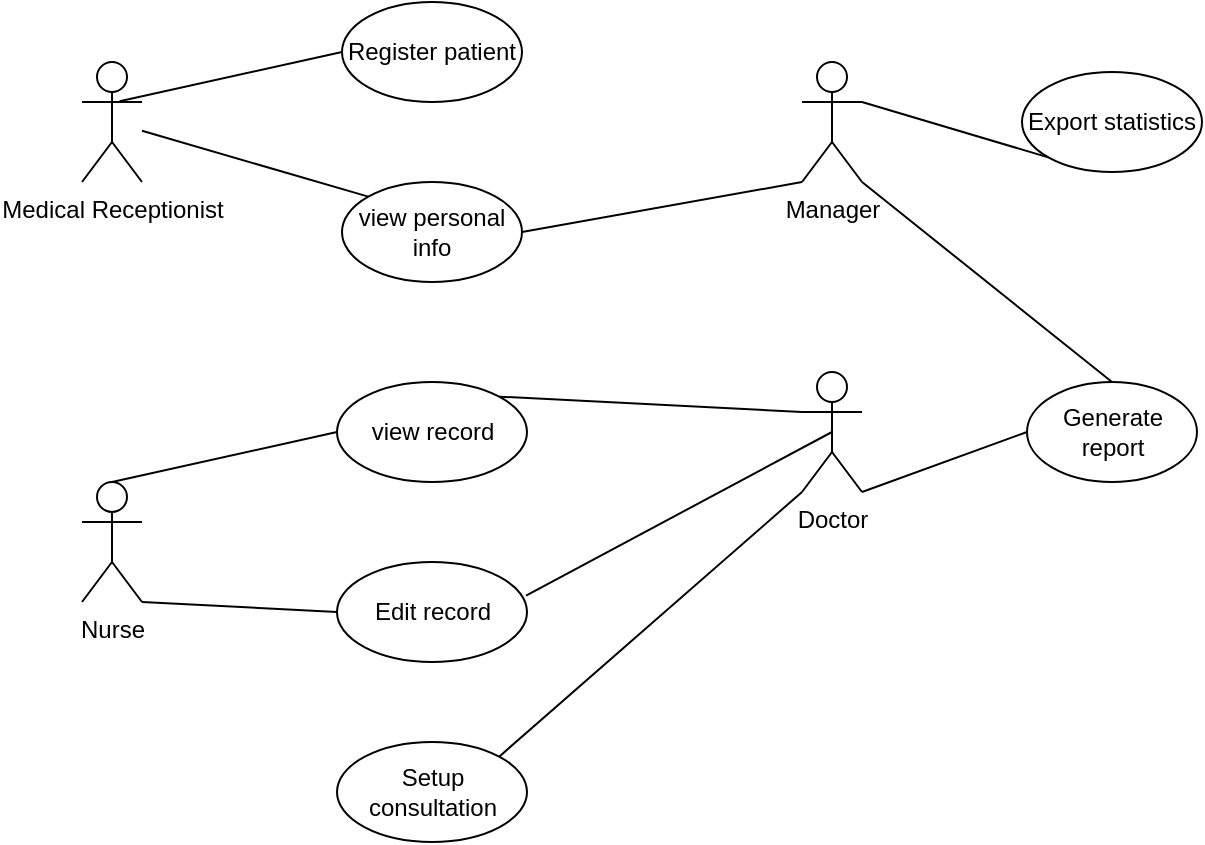 <mxfile version="22.1.3" type="device">
  <diagram name="Page-1" id="aaHlp559UeUDSrjoUWPf">
    <mxGraphModel dx="1050" dy="1634" grid="1" gridSize="10" guides="1" tooltips="1" connect="1" arrows="1" fold="1" page="1" pageScale="1" pageWidth="850" pageHeight="1100" math="0" shadow="0">
      <root>
        <mxCell id="0" />
        <mxCell id="1" parent="0" />
        <mxCell id="zYc2Jy9RmcQ4_rEFIINo-1" value="Medical Receptionist" style="shape=umlActor;verticalLabelPosition=bottom;verticalAlign=top;html=1;outlineConnect=0;" vertex="1" parent="1">
          <mxGeometry x="200" y="-500" width="30" height="60" as="geometry" />
        </mxCell>
        <mxCell id="zYc2Jy9RmcQ4_rEFIINo-2" value="Doctor" style="shape=umlActor;verticalLabelPosition=bottom;verticalAlign=top;html=1;outlineConnect=0;" vertex="1" parent="1">
          <mxGeometry x="560" y="-345" width="30" height="60" as="geometry" />
        </mxCell>
        <mxCell id="zYc2Jy9RmcQ4_rEFIINo-3" value="Manager" style="shape=umlActor;verticalLabelPosition=bottom;verticalAlign=top;html=1;outlineConnect=0;" vertex="1" parent="1">
          <mxGeometry x="560" y="-500" width="30" height="60" as="geometry" />
        </mxCell>
        <mxCell id="zYc2Jy9RmcQ4_rEFIINo-4" value="Nurse" style="shape=umlActor;verticalLabelPosition=bottom;verticalAlign=top;html=1;outlineConnect=0;" vertex="1" parent="1">
          <mxGeometry x="200" y="-290" width="30" height="60" as="geometry" />
        </mxCell>
        <mxCell id="zYc2Jy9RmcQ4_rEFIINo-6" value="Register patient" style="ellipse;whiteSpace=wrap;html=1;" vertex="1" parent="1">
          <mxGeometry x="330" y="-530" width="90" height="50" as="geometry" />
        </mxCell>
        <mxCell id="zYc2Jy9RmcQ4_rEFIINo-7" value="view personal info" style="ellipse;whiteSpace=wrap;html=1;" vertex="1" parent="1">
          <mxGeometry x="330" y="-440" width="90" height="50" as="geometry" />
        </mxCell>
        <mxCell id="zYc2Jy9RmcQ4_rEFIINo-8" value="view record" style="ellipse;whiteSpace=wrap;html=1;" vertex="1" parent="1">
          <mxGeometry x="327.5" y="-340" width="95" height="50" as="geometry" />
        </mxCell>
        <mxCell id="zYc2Jy9RmcQ4_rEFIINo-9" value="Edit record" style="ellipse;whiteSpace=wrap;html=1;" vertex="1" parent="1">
          <mxGeometry x="327.5" y="-250" width="95" height="50" as="geometry" />
        </mxCell>
        <mxCell id="zYc2Jy9RmcQ4_rEFIINo-10" value="Setup&lt;br&gt;consultation" style="ellipse;whiteSpace=wrap;html=1;" vertex="1" parent="1">
          <mxGeometry x="327.5" y="-160" width="95" height="50" as="geometry" />
        </mxCell>
        <mxCell id="zYc2Jy9RmcQ4_rEFIINo-11" value="Export statistics" style="ellipse;whiteSpace=wrap;html=1;" vertex="1" parent="1">
          <mxGeometry x="670" y="-495" width="90" height="50" as="geometry" />
        </mxCell>
        <mxCell id="zYc2Jy9RmcQ4_rEFIINo-12" value="Generate report" style="ellipse;whiteSpace=wrap;html=1;" vertex="1" parent="1">
          <mxGeometry x="672.5" y="-340" width="85" height="50" as="geometry" />
        </mxCell>
        <mxCell id="zYc2Jy9RmcQ4_rEFIINo-15" value="" style="endArrow=none;html=1;rounded=0;entryX=0.627;entryY=0.327;entryDx=0;entryDy=0;entryPerimeter=0;exitX=0;exitY=0.5;exitDx=0;exitDy=0;" edge="1" parent="1" source="zYc2Jy9RmcQ4_rEFIINo-6" target="zYc2Jy9RmcQ4_rEFIINo-1">
          <mxGeometry width="50" height="50" relative="1" as="geometry">
            <mxPoint x="440" y="-270" as="sourcePoint" />
            <mxPoint x="490" y="-320" as="targetPoint" />
          </mxGeometry>
        </mxCell>
        <mxCell id="zYc2Jy9RmcQ4_rEFIINo-16" value="" style="endArrow=none;html=1;rounded=0;entryX=0;entryY=0;entryDx=0;entryDy=0;" edge="1" parent="1" source="zYc2Jy9RmcQ4_rEFIINo-1" target="zYc2Jy9RmcQ4_rEFIINo-7">
          <mxGeometry width="50" height="50" relative="1" as="geometry">
            <mxPoint x="440" y="-270" as="sourcePoint" />
            <mxPoint x="490" y="-320" as="targetPoint" />
          </mxGeometry>
        </mxCell>
        <mxCell id="zYc2Jy9RmcQ4_rEFIINo-19" value="" style="endArrow=none;html=1;rounded=0;entryX=0;entryY=1;entryDx=0;entryDy=0;entryPerimeter=0;exitX=1;exitY=0.5;exitDx=0;exitDy=0;" edge="1" parent="1" source="zYc2Jy9RmcQ4_rEFIINo-7" target="zYc2Jy9RmcQ4_rEFIINo-3">
          <mxGeometry width="50" height="50" relative="1" as="geometry">
            <mxPoint x="440" y="-270" as="sourcePoint" />
            <mxPoint x="490" y="-320" as="targetPoint" />
          </mxGeometry>
        </mxCell>
        <mxCell id="zYc2Jy9RmcQ4_rEFIINo-20" value="" style="endArrow=none;html=1;rounded=0;entryX=0;entryY=1;entryDx=0;entryDy=0;exitX=1;exitY=0.333;exitDx=0;exitDy=0;exitPerimeter=0;" edge="1" parent="1" source="zYc2Jy9RmcQ4_rEFIINo-3" target="zYc2Jy9RmcQ4_rEFIINo-11">
          <mxGeometry width="50" height="50" relative="1" as="geometry">
            <mxPoint x="440" y="-270" as="sourcePoint" />
            <mxPoint x="490" y="-320" as="targetPoint" />
          </mxGeometry>
        </mxCell>
        <mxCell id="zYc2Jy9RmcQ4_rEFIINo-21" value="" style="endArrow=none;html=1;rounded=0;entryX=0;entryY=0.5;entryDx=0;entryDy=0;exitX=1;exitY=1;exitDx=0;exitDy=0;exitPerimeter=0;" edge="1" parent="1" source="zYc2Jy9RmcQ4_rEFIINo-2" target="zYc2Jy9RmcQ4_rEFIINo-12">
          <mxGeometry width="50" height="50" relative="1" as="geometry">
            <mxPoint x="440" y="-270" as="sourcePoint" />
            <mxPoint x="490" y="-320" as="targetPoint" />
          </mxGeometry>
        </mxCell>
        <mxCell id="zYc2Jy9RmcQ4_rEFIINo-22" value="" style="endArrow=none;html=1;rounded=0;entryX=0.5;entryY=0;entryDx=0;entryDy=0;exitX=1;exitY=1;exitDx=0;exitDy=0;exitPerimeter=0;" edge="1" parent="1" source="zYc2Jy9RmcQ4_rEFIINo-3" target="zYc2Jy9RmcQ4_rEFIINo-12">
          <mxGeometry width="50" height="50" relative="1" as="geometry">
            <mxPoint x="440" y="-270" as="sourcePoint" />
            <mxPoint x="490" y="-320" as="targetPoint" />
          </mxGeometry>
        </mxCell>
        <mxCell id="zYc2Jy9RmcQ4_rEFIINo-23" value="" style="endArrow=none;html=1;rounded=0;entryX=0;entryY=0.333;entryDx=0;entryDy=0;entryPerimeter=0;exitX=1;exitY=0;exitDx=0;exitDy=0;" edge="1" parent="1" source="zYc2Jy9RmcQ4_rEFIINo-8" target="zYc2Jy9RmcQ4_rEFIINo-2">
          <mxGeometry width="50" height="50" relative="1" as="geometry">
            <mxPoint x="440" y="-270" as="sourcePoint" />
            <mxPoint x="490" y="-320" as="targetPoint" />
          </mxGeometry>
        </mxCell>
        <mxCell id="zYc2Jy9RmcQ4_rEFIINo-24" value="" style="endArrow=none;html=1;rounded=0;entryX=0.5;entryY=0.5;entryDx=0;entryDy=0;entryPerimeter=0;exitX=0.995;exitY=0.336;exitDx=0;exitDy=0;exitPerimeter=0;" edge="1" parent="1" source="zYc2Jy9RmcQ4_rEFIINo-9" target="zYc2Jy9RmcQ4_rEFIINo-2">
          <mxGeometry width="50" height="50" relative="1" as="geometry">
            <mxPoint x="440" y="-270" as="sourcePoint" />
            <mxPoint x="490" y="-320" as="targetPoint" />
          </mxGeometry>
        </mxCell>
        <mxCell id="zYc2Jy9RmcQ4_rEFIINo-25" value="" style="endArrow=none;html=1;rounded=0;entryX=0;entryY=1;entryDx=0;entryDy=0;entryPerimeter=0;exitX=1;exitY=0;exitDx=0;exitDy=0;" edge="1" parent="1" source="zYc2Jy9RmcQ4_rEFIINo-10" target="zYc2Jy9RmcQ4_rEFIINo-2">
          <mxGeometry width="50" height="50" relative="1" as="geometry">
            <mxPoint x="440" y="-270" as="sourcePoint" />
            <mxPoint x="490" y="-320" as="targetPoint" />
          </mxGeometry>
        </mxCell>
        <mxCell id="zYc2Jy9RmcQ4_rEFIINo-26" value="" style="endArrow=none;html=1;rounded=0;exitX=1;exitY=1;exitDx=0;exitDy=0;exitPerimeter=0;entryX=0;entryY=0.5;entryDx=0;entryDy=0;" edge="1" parent="1" source="zYc2Jy9RmcQ4_rEFIINo-4" target="zYc2Jy9RmcQ4_rEFIINo-9">
          <mxGeometry width="50" height="50" relative="1" as="geometry">
            <mxPoint x="440" y="-270" as="sourcePoint" />
            <mxPoint x="490" y="-320" as="targetPoint" />
          </mxGeometry>
        </mxCell>
        <mxCell id="zYc2Jy9RmcQ4_rEFIINo-27" value="" style="endArrow=none;html=1;rounded=0;exitX=0.5;exitY=0;exitDx=0;exitDy=0;exitPerimeter=0;entryX=0;entryY=0.5;entryDx=0;entryDy=0;" edge="1" parent="1" source="zYc2Jy9RmcQ4_rEFIINo-4" target="zYc2Jy9RmcQ4_rEFIINo-8">
          <mxGeometry width="50" height="50" relative="1" as="geometry">
            <mxPoint x="440" y="-270" as="sourcePoint" />
            <mxPoint x="490" y="-320" as="targetPoint" />
          </mxGeometry>
        </mxCell>
      </root>
    </mxGraphModel>
  </diagram>
</mxfile>
